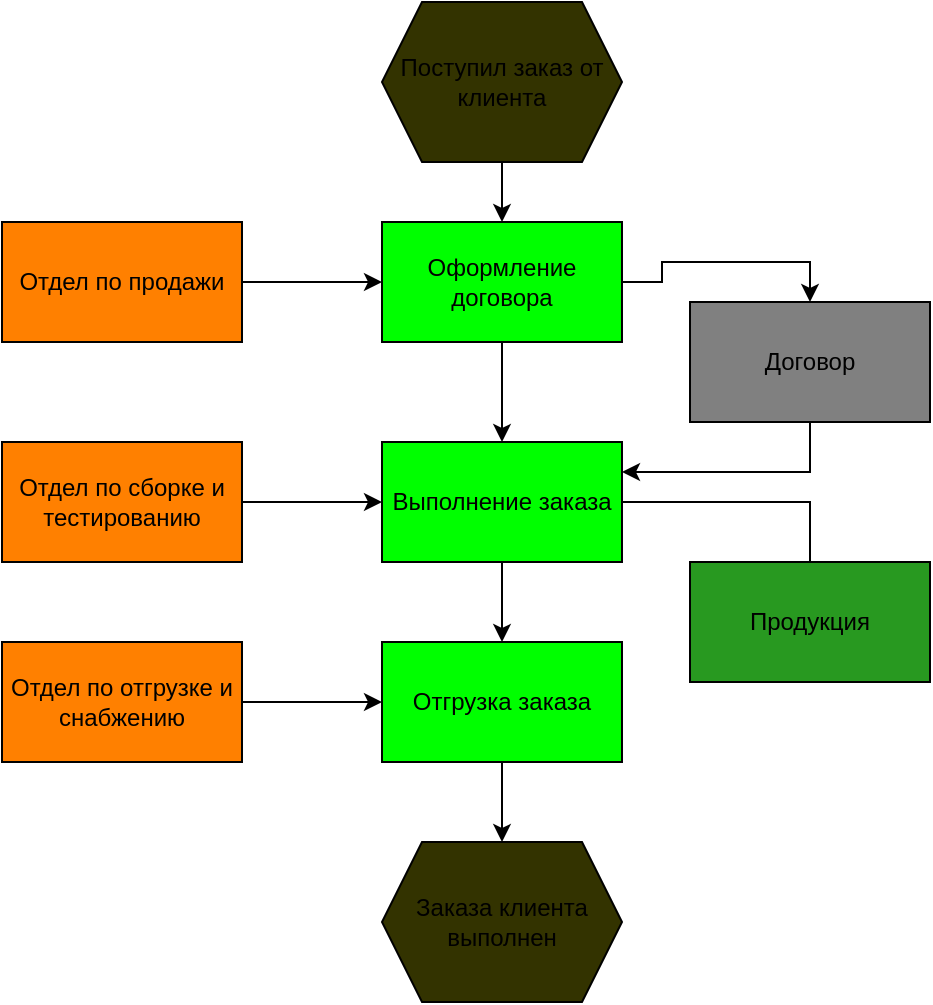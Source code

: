 <mxfile version="23.1.7" type="github">
  <diagram name="Страница — 1" id="b2qdYO4ZARXjFm12Adyt">
    <mxGraphModel dx="1818" dy="960" grid="1" gridSize="10" guides="1" tooltips="1" connect="1" arrows="1" fold="1" page="1" pageScale="1" pageWidth="827" pageHeight="1169" math="0" shadow="0">
      <root>
        <mxCell id="0" />
        <mxCell id="1" parent="0" />
        <mxCell id="4Ciol9M_SNsjyLZ-K9WW-11" value="" style="edgeStyle=orthogonalEdgeStyle;rounded=0;orthogonalLoop=1;jettySize=auto;html=1;" edge="1" parent="1" source="4Ciol9M_SNsjyLZ-K9WW-1" target="4Ciol9M_SNsjyLZ-K9WW-5">
          <mxGeometry relative="1" as="geometry" />
        </mxCell>
        <mxCell id="4Ciol9M_SNsjyLZ-K9WW-1" value="Отдел по продажи" style="rounded=0;whiteSpace=wrap;html=1;fillColor=#FF8000;" vertex="1" parent="1">
          <mxGeometry x="70" y="200" width="120" height="60" as="geometry" />
        </mxCell>
        <mxCell id="4Ciol9M_SNsjyLZ-K9WW-15" value="" style="edgeStyle=orthogonalEdgeStyle;rounded=0;orthogonalLoop=1;jettySize=auto;html=1;" edge="1" parent="1" source="4Ciol9M_SNsjyLZ-K9WW-2" target="4Ciol9M_SNsjyLZ-K9WW-5">
          <mxGeometry relative="1" as="geometry" />
        </mxCell>
        <mxCell id="4Ciol9M_SNsjyLZ-K9WW-2" value="Поступил заказ от клиента" style="shape=hexagon;perimeter=hexagonPerimeter2;whiteSpace=wrap;html=1;fixedSize=1;fillColor=#333300;" vertex="1" parent="1">
          <mxGeometry x="260" y="90" width="120" height="80" as="geometry" />
        </mxCell>
        <mxCell id="4Ciol9M_SNsjyLZ-K9WW-12" value="" style="edgeStyle=orthogonalEdgeStyle;rounded=0;orthogonalLoop=1;jettySize=auto;html=1;" edge="1" parent="1" source="4Ciol9M_SNsjyLZ-K9WW-4" target="4Ciol9M_SNsjyLZ-K9WW-6">
          <mxGeometry relative="1" as="geometry" />
        </mxCell>
        <mxCell id="4Ciol9M_SNsjyLZ-K9WW-4" value="Отдел по сборке и тестированию" style="rounded=0;whiteSpace=wrap;html=1;fillColor=#FF8000;" vertex="1" parent="1">
          <mxGeometry x="70" y="310" width="120" height="60" as="geometry" />
        </mxCell>
        <mxCell id="4Ciol9M_SNsjyLZ-K9WW-14" value="" style="edgeStyle=orthogonalEdgeStyle;rounded=0;orthogonalLoop=1;jettySize=auto;html=1;" edge="1" parent="1" source="4Ciol9M_SNsjyLZ-K9WW-5" target="4Ciol9M_SNsjyLZ-K9WW-6">
          <mxGeometry relative="1" as="geometry" />
        </mxCell>
        <mxCell id="4Ciol9M_SNsjyLZ-K9WW-17" style="edgeStyle=orthogonalEdgeStyle;rounded=0;orthogonalLoop=1;jettySize=auto;html=1;entryX=0.5;entryY=0;entryDx=0;entryDy=0;" edge="1" parent="1" source="4Ciol9M_SNsjyLZ-K9WW-5" target="4Ciol9M_SNsjyLZ-K9WW-9">
          <mxGeometry relative="1" as="geometry" />
        </mxCell>
        <mxCell id="4Ciol9M_SNsjyLZ-K9WW-5" value="Оформление договора" style="rounded=0;whiteSpace=wrap;html=1;fillColor=#00FF00;" vertex="1" parent="1">
          <mxGeometry x="260" y="200" width="120" height="60" as="geometry" />
        </mxCell>
        <mxCell id="4Ciol9M_SNsjyLZ-K9WW-16" value="" style="edgeStyle=orthogonalEdgeStyle;rounded=0;orthogonalLoop=1;jettySize=auto;html=1;" edge="1" parent="1" source="4Ciol9M_SNsjyLZ-K9WW-6" target="4Ciol9M_SNsjyLZ-K9WW-7">
          <mxGeometry relative="1" as="geometry" />
        </mxCell>
        <mxCell id="4Ciol9M_SNsjyLZ-K9WW-6" value="Выполнение заказа" style="rounded=0;whiteSpace=wrap;html=1;fillColor=#00FF00;" vertex="1" parent="1">
          <mxGeometry x="260" y="310" width="120" height="60" as="geometry" />
        </mxCell>
        <mxCell id="4Ciol9M_SNsjyLZ-K9WW-23" value="" style="edgeStyle=orthogonalEdgeStyle;rounded=0;orthogonalLoop=1;jettySize=auto;html=1;" edge="1" parent="1" source="4Ciol9M_SNsjyLZ-K9WW-7" target="4Ciol9M_SNsjyLZ-K9WW-22">
          <mxGeometry relative="1" as="geometry" />
        </mxCell>
        <mxCell id="4Ciol9M_SNsjyLZ-K9WW-7" value="Отгрузка заказа" style="rounded=0;whiteSpace=wrap;html=1;fillColor=#00FF00;" vertex="1" parent="1">
          <mxGeometry x="260" y="410" width="120" height="60" as="geometry" />
        </mxCell>
        <mxCell id="4Ciol9M_SNsjyLZ-K9WW-13" value="" style="edgeStyle=orthogonalEdgeStyle;rounded=0;orthogonalLoop=1;jettySize=auto;html=1;" edge="1" parent="1" source="4Ciol9M_SNsjyLZ-K9WW-8" target="4Ciol9M_SNsjyLZ-K9WW-7">
          <mxGeometry relative="1" as="geometry" />
        </mxCell>
        <mxCell id="4Ciol9M_SNsjyLZ-K9WW-8" value="Отдел по отгрузке и снабжению" style="rounded=0;whiteSpace=wrap;html=1;fillColor=#FF8000;" vertex="1" parent="1">
          <mxGeometry x="70" y="410" width="120" height="60" as="geometry" />
        </mxCell>
        <mxCell id="4Ciol9M_SNsjyLZ-K9WW-18" style="edgeStyle=orthogonalEdgeStyle;rounded=0;orthogonalLoop=1;jettySize=auto;html=1;exitX=0.5;exitY=1;exitDx=0;exitDy=0;entryX=1;entryY=0.25;entryDx=0;entryDy=0;" edge="1" parent="1" source="4Ciol9M_SNsjyLZ-K9WW-9" target="4Ciol9M_SNsjyLZ-K9WW-6">
          <mxGeometry relative="1" as="geometry" />
        </mxCell>
        <mxCell id="4Ciol9M_SNsjyLZ-K9WW-9" value="Договор" style="rounded=0;whiteSpace=wrap;html=1;fillColor=#808080;" vertex="1" parent="1">
          <mxGeometry x="414" y="240" width="120" height="60" as="geometry" />
        </mxCell>
        <mxCell id="4Ciol9M_SNsjyLZ-K9WW-10" value="Продукция" style="rounded=0;whiteSpace=wrap;html=1;fillColor=#289920;" vertex="1" parent="1">
          <mxGeometry x="414" y="370" width="120" height="60" as="geometry" />
        </mxCell>
        <mxCell id="4Ciol9M_SNsjyLZ-K9WW-20" value="" style="endArrow=none;html=1;rounded=0;entryX=0.5;entryY=0;entryDx=0;entryDy=0;" edge="1" parent="1" target="4Ciol9M_SNsjyLZ-K9WW-10">
          <mxGeometry width="50" height="50" relative="1" as="geometry">
            <mxPoint x="380" y="340" as="sourcePoint" />
            <mxPoint x="420" y="340" as="targetPoint" />
            <Array as="points">
              <mxPoint x="474" y="340" />
            </Array>
          </mxGeometry>
        </mxCell>
        <mxCell id="4Ciol9M_SNsjyLZ-K9WW-22" value="Заказа клиента выполнен" style="shape=hexagon;perimeter=hexagonPerimeter2;whiteSpace=wrap;html=1;fixedSize=1;fillColor=#333300;" vertex="1" parent="1">
          <mxGeometry x="260" y="510" width="120" height="80" as="geometry" />
        </mxCell>
      </root>
    </mxGraphModel>
  </diagram>
</mxfile>
